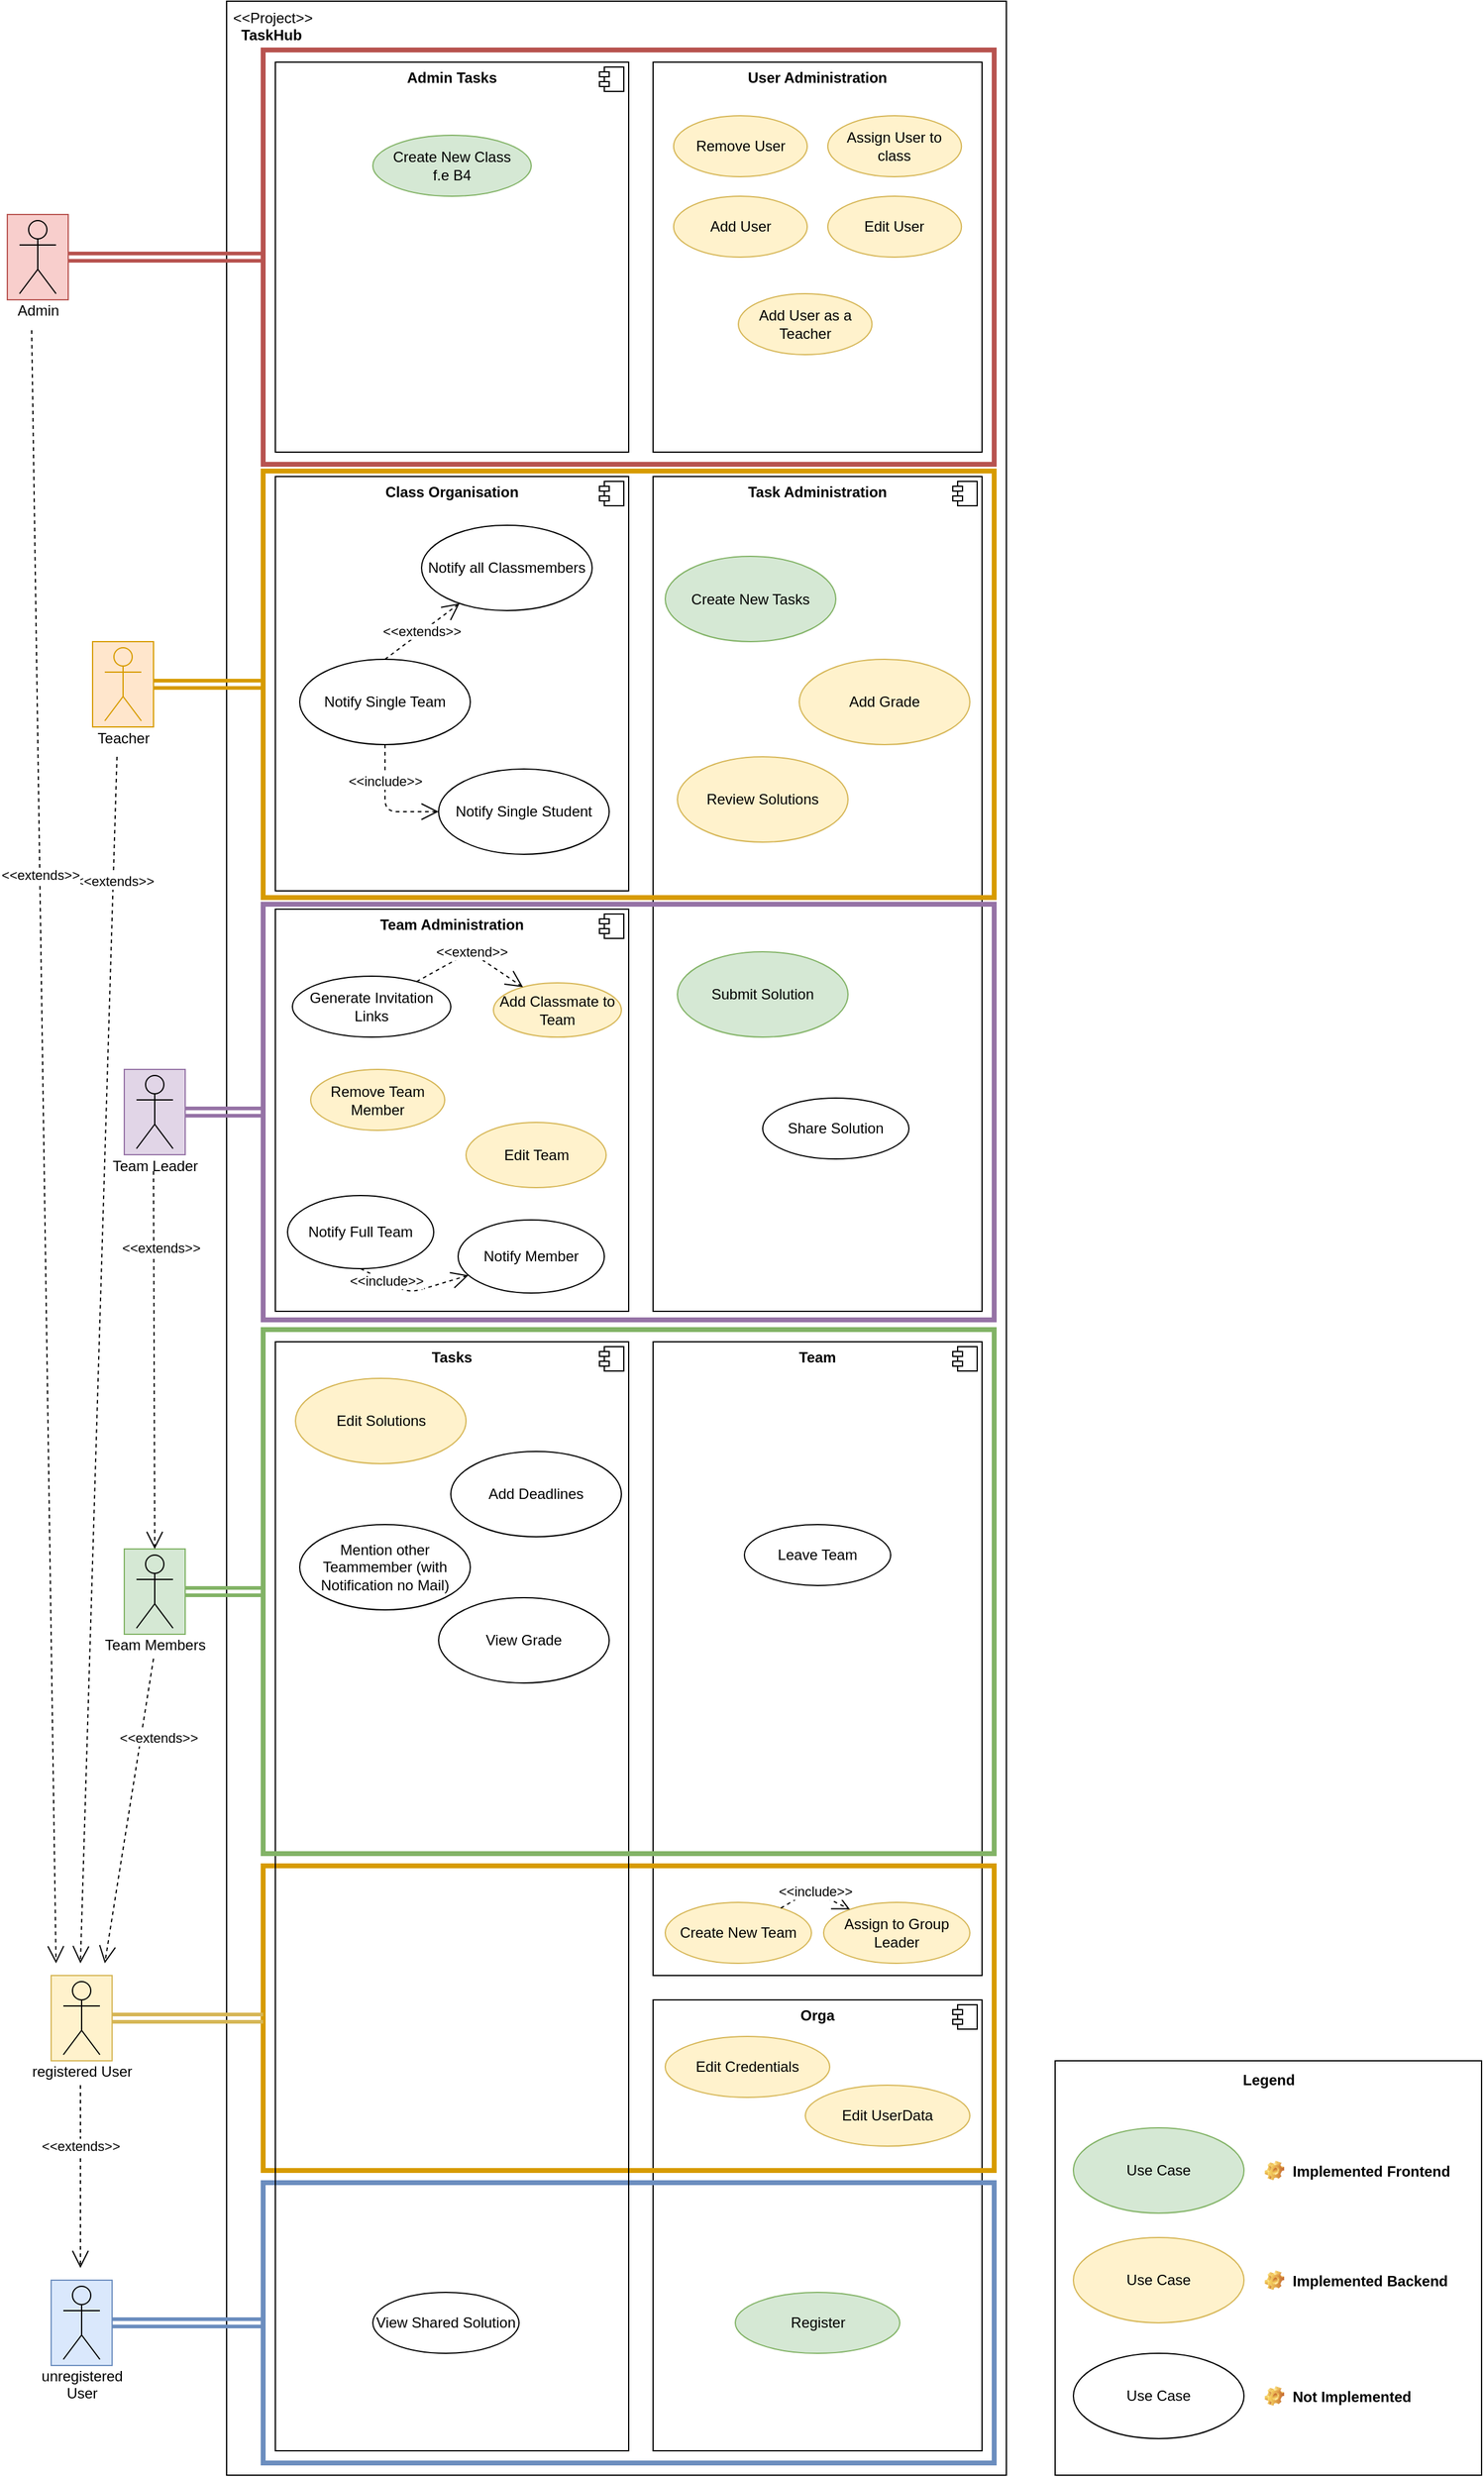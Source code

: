 <mxfile version="14.7.8" type="device"><diagram id="w1fi7JrbVuU7U1qwNNJS" name="Page-1"><mxGraphModel dx="1422" dy="794" grid="1" gridSize="10" guides="1" tooltips="1" connect="1" arrows="1" fold="1" page="1" pageScale="1" pageWidth="827" pageHeight="1169" math="0" shadow="0"><root><mxCell id="0"/><mxCell id="1" parent="0"/><mxCell id="KcoIDpQsDFh3dkFzeMj8-2" value="&amp;nbsp;&amp;lt;&amp;lt;Project&amp;gt;&amp;gt;&lt;br&gt;&lt;b&gt;&amp;nbsp; &amp;nbsp;TaskHub&lt;/b&gt;" style="html=1;align=left;verticalAlign=top;" parent="1" vertex="1"><mxGeometry x="240" y="20" width="640" height="2030" as="geometry"/></mxCell><mxCell id="KcoIDpQsDFh3dkFzeMj8-60" value="" style="html=1;strokeColor=#b85450;align=center;strokeWidth=4;fillColor=none;" parent="1" vertex="1"><mxGeometry x="270" y="60" width="600" height="340" as="geometry"/></mxCell><mxCell id="KcoIDpQsDFh3dkFzeMj8-114" value="&lt;p style=&quot;margin: 0px ; margin-top: 6px ; text-align: center&quot;&gt;&lt;b&gt;Orga&lt;/b&gt;&lt;/p&gt;" style="align=left;overflow=fill;html=1;dropTarget=0;strokeColor=#000000;strokeWidth=1;fillColor=none;" parent="1" vertex="1"><mxGeometry x="590" y="1660" width="270" height="370" as="geometry"/></mxCell><mxCell id="KcoIDpQsDFh3dkFzeMj8-115" value="" style="shape=component;jettyWidth=8;jettyHeight=4;" parent="KcoIDpQsDFh3dkFzeMj8-114" vertex="1"><mxGeometry x="1" width="20" height="20" relative="1" as="geometry"><mxPoint x="-24" y="4" as="offset"/></mxGeometry></mxCell><mxCell id="KcoIDpQsDFh3dkFzeMj8-106" value="" style="html=1;strokeColor=#6c8ebf;strokeWidth=4;align=center;fillColor=none;" parent="1" vertex="1"><mxGeometry x="270" y="1810" width="600" height="230" as="geometry"/></mxCell><mxCell id="KcoIDpQsDFh3dkFzeMj8-95" value="&lt;p style=&quot;margin: 0px ; margin-top: 6px ; text-align: center&quot;&gt;&lt;b&gt;Team&lt;/b&gt;&lt;/p&gt;" style="align=left;overflow=fill;html=1;dropTarget=0;strokeColor=#000000;strokeWidth=1;fillColor=none;" parent="1" vertex="1"><mxGeometry x="590" y="1120" width="270" height="520" as="geometry"/></mxCell><mxCell id="KcoIDpQsDFh3dkFzeMj8-96" value="" style="shape=component;jettyWidth=8;jettyHeight=4;" parent="KcoIDpQsDFh3dkFzeMj8-95" vertex="1"><mxGeometry x="1" width="20" height="20" relative="1" as="geometry"><mxPoint x="-24" y="4" as="offset"/></mxGeometry></mxCell><mxCell id="KcoIDpQsDFh3dkFzeMj8-89" value="" style="html=1;strokeColor=#d79b00;strokeWidth=4;align=center;fillColor=none;" parent="1" vertex="1"><mxGeometry x="270" y="1550" width="600" height="250" as="geometry"/></mxCell><mxCell id="KcoIDpQsDFh3dkFzeMj8-75" value="&lt;p style=&quot;margin: 0px ; margin-top: 6px ; text-align: center&quot;&gt;&lt;b&gt;Tasks&lt;/b&gt;&lt;/p&gt;" style="align=left;overflow=fill;html=1;dropTarget=0;strokeColor=#000000;strokeWidth=1;fillColor=none;" parent="1" vertex="1"><mxGeometry x="280" y="1120" width="290" height="910" as="geometry"/></mxCell><mxCell id="KcoIDpQsDFh3dkFzeMj8-76" value="" style="shape=component;jettyWidth=8;jettyHeight=4;" parent="KcoIDpQsDFh3dkFzeMj8-75" vertex="1"><mxGeometry x="1" width="20" height="20" relative="1" as="geometry"><mxPoint x="-24" y="4" as="offset"/></mxGeometry></mxCell><mxCell id="KcoIDpQsDFh3dkFzeMj8-45" value="&lt;p style=&quot;margin: 0px ; margin-top: 6px ; text-align: center&quot;&gt;&lt;b&gt;Team Administration&lt;/b&gt;&lt;/p&gt;" style="align=left;overflow=fill;html=1;dropTarget=0;" parent="1" vertex="1"><mxGeometry x="280" y="765" width="290" height="330" as="geometry"/></mxCell><mxCell id="KcoIDpQsDFh3dkFzeMj8-46" value="" style="shape=component;jettyWidth=8;jettyHeight=4;" parent="KcoIDpQsDFh3dkFzeMj8-45" vertex="1"><mxGeometry x="1" width="20" height="20" relative="1" as="geometry"><mxPoint x="-24" y="4" as="offset"/></mxGeometry></mxCell><mxCell id="KcoIDpQsDFh3dkFzeMj8-28" value="&lt;p style=&quot;margin: 0px ; margin-top: 6px ; text-align: center&quot;&gt;&lt;b&gt;Task Administration&lt;/b&gt;&lt;/p&gt;" style="align=left;overflow=fill;html=1;dropTarget=0;" parent="1" vertex="1"><mxGeometry x="590" y="410" width="270" height="685" as="geometry"/></mxCell><mxCell id="KcoIDpQsDFh3dkFzeMj8-29" value="" style="shape=component;jettyWidth=8;jettyHeight=4;" parent="KcoIDpQsDFh3dkFzeMj8-28" vertex="1"><mxGeometry x="1" width="20" height="20" relative="1" as="geometry"><mxPoint x="-24" y="4" as="offset"/></mxGeometry></mxCell><mxCell id="KcoIDpQsDFh3dkFzeMj8-71" value="" style="html=1;strokeWidth=4;align=center;strokeColor=#9673a6;fillColor=none;" parent="1" vertex="1"><mxGeometry x="270" y="761" width="600" height="341" as="geometry"/></mxCell><mxCell id="KcoIDpQsDFh3dkFzeMj8-74" value="" style="html=1;strokeColor=#82b366;strokeWidth=4;align=center;fillColor=none;" parent="1" vertex="1"><mxGeometry x="270" y="1110" width="600" height="430" as="geometry"/></mxCell><mxCell id="KcoIDpQsDFh3dkFzeMj8-64" value="" style="html=1;strokeColor=#d79b00;strokeWidth=4;align=center;fillColor=none;" parent="1" vertex="1"><mxGeometry x="270" y="405.5" width="600" height="350" as="geometry"/></mxCell><mxCell id="KcoIDpQsDFh3dkFzeMj8-59" value="" style="html=1;align=center;strokeColor=#b85450;fillColor=#f8cecc;" parent="1" vertex="1"><mxGeometry x="60" y="195" width="50" height="70" as="geometry"/></mxCell><mxCell id="KcoIDpQsDFh3dkFzeMj8-58" value="" style="html=1;align=center;strokeColor=#d79b00;fillColor=#ffe6cc;" parent="1" vertex="1"><mxGeometry x="130" y="545.5" width="50" height="70" as="geometry"/></mxCell><mxCell id="KcoIDpQsDFh3dkFzeMj8-57" value="" style="html=1;align=center;strokeColor=#9673a6;fillColor=#e1d5e7;" parent="1" vertex="1"><mxGeometry x="156" y="896.5" width="50" height="70" as="geometry"/></mxCell><mxCell id="KcoIDpQsDFh3dkFzeMj8-56" value="" style="html=1;align=center;strokeColor=#82b366;fillColor=#d5e8d4;" parent="1" vertex="1"><mxGeometry x="156" y="1290" width="50" height="70" as="geometry"/></mxCell><mxCell id="KcoIDpQsDFh3dkFzeMj8-4" value="&lt;p style=&quot;margin: 0px ; margin-top: 6px ; text-align: center&quot;&gt;&lt;b&gt;Admin Tasks&lt;/b&gt;&lt;/p&gt;" style="align=left;overflow=fill;html=1;dropTarget=0;" parent="1" vertex="1"><mxGeometry x="280" y="70" width="290" height="320" as="geometry"/></mxCell><mxCell id="KcoIDpQsDFh3dkFzeMj8-5" value="" style="shape=component;jettyWidth=8;jettyHeight=4;" parent="KcoIDpQsDFh3dkFzeMj8-4" vertex="1"><mxGeometry x="1" width="20" height="20" relative="1" as="geometry"><mxPoint x="-24" y="4" as="offset"/></mxGeometry></mxCell><mxCell id="-AsNh_zDCz8zvQ_RxbLG-1" value="Teacher" style="shape=umlActor;verticalLabelPosition=bottom;verticalAlign=top;html=1;fillColor=#ffe6cc;strokeColor=#d79b00;" parent="1" vertex="1"><mxGeometry x="140" y="550.5" width="30" height="60" as="geometry"/></mxCell><mxCell id="-AsNh_zDCz8zvQ_RxbLG-2" value="Team Members" style="shape=umlActor;verticalLabelPosition=bottom;verticalAlign=top;html=1;fillColor=#d5e8d4;" parent="1" vertex="1"><mxGeometry x="166" y="1295" width="30" height="60" as="geometry"/></mxCell><mxCell id="-AsNh_zDCz8zvQ_RxbLG-4" value="Team Leader" style="shape=umlActor;verticalLabelPosition=bottom;verticalAlign=top;html=1;fillColor=#e1d5e7;" parent="1" vertex="1"><mxGeometry x="166" y="901.5" width="30" height="60" as="geometry"/></mxCell><mxCell id="-AsNh_zDCz8zvQ_RxbLG-8" value="Admin" style="shape=umlActor;verticalLabelPosition=bottom;verticalAlign=top;html=1;fillColor=#f8cecc;" parent="1" vertex="1"><mxGeometry x="70" y="200" width="30" height="60" as="geometry"/></mxCell><mxCell id="-AsNh_zDCz8zvQ_RxbLG-9" value="&amp;lt;&amp;lt;extends&amp;gt;&amp;gt;" style="endArrow=open;endSize=12;dashed=1;html=1;" parent="1" edge="1"><mxGeometry x="-0.5" y="14" width="160" relative="1" as="geometry"><mxPoint x="180" y="1380" as="sourcePoint"/><mxPoint x="140" y="1630" as="targetPoint"/><mxPoint as="offset"/></mxGeometry></mxCell><mxCell id="-AsNh_zDCz8zvQ_RxbLG-10" value="&amp;lt;&amp;lt;extends&amp;gt;&amp;gt;" style="endArrow=open;endSize=12;dashed=1;html=1;entryX=0.5;entryY=0;entryDx=0;entryDy=0;" parent="1" target="KcoIDpQsDFh3dkFzeMj8-56" edge="1"><mxGeometry x="-0.59" y="6" width="160" relative="1" as="geometry"><mxPoint x="180" y="980" as="sourcePoint"/><mxPoint x="180" y="1170" as="targetPoint"/><mxPoint as="offset"/></mxGeometry></mxCell><mxCell id="-AsNh_zDCz8zvQ_RxbLG-11" value="&amp;lt;&amp;lt;extends&amp;gt;&amp;gt;" style="endArrow=open;endSize=12;dashed=1;html=1;" parent="1" edge="1"><mxGeometry x="-0.793" y="1" width="160" relative="1" as="geometry"><mxPoint x="150" y="640" as="sourcePoint"/><mxPoint x="120" y="1630" as="targetPoint"/><mxPoint as="offset"/></mxGeometry></mxCell><mxCell id="KcoIDpQsDFh3dkFzeMj8-1" value="&amp;lt;&amp;lt;extends&amp;gt;&amp;gt;" style="endArrow=open;endSize=12;dashed=1;html=1;" parent="1" edge="1"><mxGeometry x="-0.333" width="160" relative="1" as="geometry"><mxPoint x="80" y="290" as="sourcePoint"/><mxPoint x="100" y="1630" as="targetPoint"/><mxPoint as="offset"/></mxGeometry></mxCell><mxCell id="KcoIDpQsDFh3dkFzeMj8-3" value="Create New Class&lt;br&gt;f.e B4" style="ellipse;whiteSpace=wrap;html=1;align=center;fillColor=#d5e8d4;strokeColor=#82b366;" parent="1" vertex="1"><mxGeometry x="360" y="130" width="130" height="50" as="geometry"/></mxCell><mxCell id="KcoIDpQsDFh3dkFzeMj8-20" value="Edit " style="group" parent="1" vertex="1" connectable="0"><mxGeometry x="590" y="70" width="270" height="330" as="geometry"/></mxCell><mxCell id="KcoIDpQsDFh3dkFzeMj8-9" value="&lt;p style=&quot;margin: 0px ; margin-top: 6px ; text-align: center&quot;&gt;&lt;b&gt;User Administration&lt;/b&gt;&lt;/p&gt;" style="align=left;overflow=fill;html=1;dropTarget=0;container=0;" parent="KcoIDpQsDFh3dkFzeMj8-20" vertex="1"><mxGeometry width="270" height="320" as="geometry"/></mxCell><mxCell id="KcoIDpQsDFh3dkFzeMj8-11" value="Remove User" style="ellipse;whiteSpace=wrap;html=1;align=center;fillColor=#fff2cc;strokeColor=#d6b656;" parent="KcoIDpQsDFh3dkFzeMj8-20" vertex="1"><mxGeometry x="16.875" y="44" width="109.688" height="50" as="geometry"/></mxCell><mxCell id="KcoIDpQsDFh3dkFzeMj8-12" value="Add User" style="ellipse;whiteSpace=wrap;html=1;align=center;fillColor=#fff2cc;strokeColor=#d6b656;" parent="KcoIDpQsDFh3dkFzeMj8-20" vertex="1"><mxGeometry x="16.875" y="110" width="109.688" height="50" as="geometry"/></mxCell><mxCell id="KcoIDpQsDFh3dkFzeMj8-13" value="Edit User" style="ellipse;whiteSpace=wrap;html=1;align=center;fillColor=#fff2cc;strokeColor=#d6b656;" parent="KcoIDpQsDFh3dkFzeMj8-20" vertex="1"><mxGeometry x="143.438" y="110" width="109.688" height="50" as="geometry"/></mxCell><mxCell id="KcoIDpQsDFh3dkFzeMj8-14" value="Assign User to class" style="ellipse;whiteSpace=wrap;html=1;align=center;fillColor=#fff2cc;strokeColor=#d6b656;" parent="KcoIDpQsDFh3dkFzeMj8-20" vertex="1"><mxGeometry x="143.438" y="44" width="109.688" height="50" as="geometry"/></mxCell><mxCell id="KcoIDpQsDFh3dkFzeMj8-133" value="Add User as a Teacher" style="ellipse;whiteSpace=wrap;html=1;align=center;fillColor=#fff2cc;strokeColor=#d6b656;" parent="KcoIDpQsDFh3dkFzeMj8-20" vertex="1"><mxGeometry x="70.005" y="190" width="109.688" height="50" as="geometry"/></mxCell><mxCell id="KcoIDpQsDFh3dkFzeMj8-22" value="&lt;p style=&quot;margin: 0px ; margin-top: 6px ; text-align: center&quot;&gt;&lt;b&gt;Class Organisation&lt;/b&gt;&lt;/p&gt;" style="align=left;overflow=fill;html=1;dropTarget=0;" parent="1" vertex="1"><mxGeometry x="280" y="410" width="290" height="340" as="geometry"/></mxCell><mxCell id="KcoIDpQsDFh3dkFzeMj8-23" value="" style="shape=component;jettyWidth=8;jettyHeight=4;" parent="KcoIDpQsDFh3dkFzeMj8-22" vertex="1"><mxGeometry x="1" width="20" height="20" relative="1" as="geometry"><mxPoint x="-24" y="4" as="offset"/></mxGeometry></mxCell><mxCell id="KcoIDpQsDFh3dkFzeMj8-36" value="Create New Tasks" style="ellipse;whiteSpace=wrap;html=1;align=center;fillColor=#d5e8d4;strokeColor=#82b366;" parent="1" vertex="1"><mxGeometry x="600" y="475.5" width="140" height="70" as="geometry"/></mxCell><mxCell id="KcoIDpQsDFh3dkFzeMj8-37" value="Review Solutions" style="ellipse;whiteSpace=wrap;html=1;align=center;fillColor=#fff2cc;strokeColor=#d6b656;" parent="1" vertex="1"><mxGeometry x="610" y="640" width="140" height="70" as="geometry"/></mxCell><mxCell id="KcoIDpQsDFh3dkFzeMj8-38" value="Edit Solutions" style="ellipse;whiteSpace=wrap;html=1;align=center;fillColor=#fff2cc;strokeColor=#d6b656;" parent="1" vertex="1"><mxGeometry x="296.5" y="1150" width="140" height="70" as="geometry"/></mxCell><mxCell id="KcoIDpQsDFh3dkFzeMj8-39" value="Submit Solution" style="ellipse;whiteSpace=wrap;html=1;align=center;fillColor=#d5e8d4;strokeColor=#82b366;" parent="1" vertex="1"><mxGeometry x="610" y="800" width="140" height="70" as="geometry"/></mxCell><mxCell id="KcoIDpQsDFh3dkFzeMj8-40" value="Notify all Classmembers" style="ellipse;whiteSpace=wrap;html=1;align=center;" parent="1" vertex="1"><mxGeometry x="400" y="450" width="140" height="70" as="geometry"/></mxCell><mxCell id="KcoIDpQsDFh3dkFzeMj8-42" value="Notify Single Student" style="ellipse;whiteSpace=wrap;html=1;align=center;" parent="1" vertex="1"><mxGeometry x="414" y="650" width="140" height="70" as="geometry"/></mxCell><mxCell id="KcoIDpQsDFh3dkFzeMj8-43" value="Notify Single Team" style="ellipse;whiteSpace=wrap;html=1;align=center;" parent="1" vertex="1"><mxGeometry x="300" y="560" width="140" height="70" as="geometry"/></mxCell><mxCell id="KcoIDpQsDFh3dkFzeMj8-44" value="&amp;lt;&amp;lt;include&amp;gt;&amp;gt;" style="endArrow=open;endSize=12;dashed=1;html=1;exitX=0.5;exitY=1;exitDx=0;exitDy=0;entryX=0;entryY=0.5;entryDx=0;entryDy=0;rounded=1;" parent="1" source="KcoIDpQsDFh3dkFzeMj8-43" target="KcoIDpQsDFh3dkFzeMj8-42" edge="1"><mxGeometry x="-0.394" width="160" relative="1" as="geometry"><mxPoint x="380" y="810" as="sourcePoint"/><mxPoint x="540" y="810" as="targetPoint"/><Array as="points"><mxPoint x="370" y="685"/></Array><mxPoint as="offset"/></mxGeometry></mxCell><mxCell id="KcoIDpQsDFh3dkFzeMj8-47" value="Create New Team" style="ellipse;whiteSpace=wrap;html=1;align=center;fillColor=#fff2cc;strokeColor=#d6b656;" parent="1" vertex="1"><mxGeometry x="600" y="1580" width="120" height="50" as="geometry"/></mxCell><mxCell id="KcoIDpQsDFh3dkFzeMj8-49" value="&amp;lt;&amp;lt;extends&amp;gt;&amp;gt;" style="endArrow=open;endSize=12;dashed=1;html=1;exitX=0.5;exitY=0;exitDx=0;exitDy=0;" parent="1" source="KcoIDpQsDFh3dkFzeMj8-43" target="KcoIDpQsDFh3dkFzeMj8-40" edge="1"><mxGeometry width="160" relative="1" as="geometry"><mxPoint x="520" y="810" as="sourcePoint"/><mxPoint x="680" y="810" as="targetPoint"/></mxGeometry></mxCell><mxCell id="KcoIDpQsDFh3dkFzeMj8-50" value="Generate Invitation Links" style="ellipse;whiteSpace=wrap;html=1;align=center;" parent="1" vertex="1"><mxGeometry x="294" y="820" width="130" height="50" as="geometry"/></mxCell><mxCell id="KcoIDpQsDFh3dkFzeMj8-52" value="Remove Team Member" style="ellipse;whiteSpace=wrap;html=1;align=center;fillColor=#fff2cc;strokeColor=#d6b656;" parent="1" vertex="1"><mxGeometry x="309" y="896.5" width="110" height="50" as="geometry"/></mxCell><mxCell id="KcoIDpQsDFh3dkFzeMj8-53" value="Add Classmate to Team" style="ellipse;whiteSpace=wrap;html=1;align=center;fillColor=#fff2cc;strokeColor=#d6b656;" parent="1" vertex="1"><mxGeometry x="459" y="825.5" width="105" height="44.5" as="geometry"/></mxCell><mxCell id="KcoIDpQsDFh3dkFzeMj8-54" value="&amp;lt;&amp;lt;extend&amp;gt;&amp;gt;" style="endArrow=open;endSize=12;dashed=1;html=1;" parent="1" source="KcoIDpQsDFh3dkFzeMj8-50" target="KcoIDpQsDFh3dkFzeMj8-53" edge="1"><mxGeometry width="160" relative="1" as="geometry"><mxPoint x="520" y="1180" as="sourcePoint"/><mxPoint x="680" y="1180" as="targetPoint"/><Array as="points"><mxPoint x="440" y="800"/></Array></mxGeometry></mxCell><mxCell id="KcoIDpQsDFh3dkFzeMj8-62" value="" style="endArrow=block;endFill=1;html=1;edgeStyle=orthogonalEdgeStyle;align=left;verticalAlign=top;exitX=1;exitY=0.5;exitDx=0;exitDy=0;shape=link;fillColor=#f8cecc;strokeColor=#b85450;strokeWidth=3;" parent="1" source="KcoIDpQsDFh3dkFzeMj8-59" target="KcoIDpQsDFh3dkFzeMj8-60" edge="1"><mxGeometry x="-1" relative="1" as="geometry"><mxPoint x="330" y="330" as="sourcePoint"/><mxPoint x="490" y="330" as="targetPoint"/></mxGeometry></mxCell><mxCell id="KcoIDpQsDFh3dkFzeMj8-67" value="" style="endArrow=none;html=1;edgeStyle=orthogonalEdgeStyle;strokeWidth=3;entryX=0;entryY=0.5;entryDx=0;entryDy=0;fillColor=#ffe6cc;strokeColor=#d79b00;shape=link;" parent="1" source="KcoIDpQsDFh3dkFzeMj8-58" target="KcoIDpQsDFh3dkFzeMj8-64" edge="1"><mxGeometry relative="1" as="geometry"><mxPoint x="130" y="450" as="sourcePoint"/><mxPoint x="290" y="450" as="targetPoint"/><Array as="points"><mxPoint x="225" y="581"/></Array></mxGeometry></mxCell><mxCell id="KcoIDpQsDFh3dkFzeMj8-73" value="" style="endArrow=none;html=1;edgeStyle=orthogonalEdgeStyle;strokeWidth=3;entryX=0;entryY=0.5;entryDx=0;entryDy=0;fillColor=#d5e8d4;strokeColor=#82b366;shape=link;" parent="1" source="KcoIDpQsDFh3dkFzeMj8-56" target="KcoIDpQsDFh3dkFzeMj8-74" edge="1"><mxGeometry relative="1" as="geometry"><mxPoint x="80" y="1214.64" as="sourcePoint"/><mxPoint x="140" y="1214.498" as="targetPoint"/><Array as="points"/></mxGeometry></mxCell><mxCell id="KcoIDpQsDFh3dkFzeMj8-79" value="" style="endArrow=none;html=1;edgeStyle=orthogonalEdgeStyle;strokeWidth=3;entryX=0;entryY=0.5;entryDx=0;entryDy=0;fillColor=#e1d5e7;strokeColor=#9673a6;shape=link;" parent="1" source="KcoIDpQsDFh3dkFzeMj8-57" target="KcoIDpQsDFh3dkFzeMj8-71" edge="1"><mxGeometry relative="1" as="geometry"><mxPoint x="216" y="1225" as="sourcePoint"/><mxPoint x="290" y="1225" as="targetPoint"/><Array as="points"/></mxGeometry></mxCell><mxCell id="KcoIDpQsDFh3dkFzeMj8-81" value="Mention other Teammember (with Notification no Mail)" style="ellipse;whiteSpace=wrap;html=1;align=center;" parent="1" vertex="1"><mxGeometry x="300" y="1270" width="140" height="70" as="geometry"/></mxCell><mxCell id="KcoIDpQsDFh3dkFzeMj8-82" value="Add Grade" style="ellipse;whiteSpace=wrap;html=1;align=center;fillColor=#fff2cc;strokeColor=#d6b656;" parent="1" vertex="1"><mxGeometry x="710" y="560" width="140" height="70" as="geometry"/></mxCell><mxCell id="KcoIDpQsDFh3dkFzeMj8-83" value="View Grade" style="ellipse;whiteSpace=wrap;html=1;align=center;" parent="1" vertex="1"><mxGeometry x="414" y="1330" width="140" height="70" as="geometry"/></mxCell><mxCell id="KcoIDpQsDFh3dkFzeMj8-84" value="Notify Full Team" style="ellipse;whiteSpace=wrap;html=1;align=center;" parent="1" vertex="1"><mxGeometry x="290" y="1000" width="120" height="60" as="geometry"/></mxCell><mxCell id="KcoIDpQsDFh3dkFzeMj8-85" value="Notify Member" style="ellipse;whiteSpace=wrap;html=1;align=center;" parent="1" vertex="1"><mxGeometry x="430" y="1020" width="120" height="60" as="geometry"/></mxCell><mxCell id="KcoIDpQsDFh3dkFzeMj8-86" value="&amp;lt;&amp;lt;include&amp;gt;&amp;gt;" style="endArrow=open;endSize=12;dashed=1;html=1;rounded=1;exitX=0.5;exitY=1;exitDx=0;exitDy=0;" parent="1" source="KcoIDpQsDFh3dkFzeMj8-84" target="KcoIDpQsDFh3dkFzeMj8-85" edge="1"><mxGeometry x="-0.518" width="160" relative="1" as="geometry"><mxPoint x="380.97" y="858.979" as="sourcePoint"/><mxPoint x="461.162" y="878.458" as="targetPoint"/><Array as="points"><mxPoint x="390" y="1080"/></Array><mxPoint as="offset"/></mxGeometry></mxCell><mxCell id="KcoIDpQsDFh3dkFzeMj8-87" value="Add Deadlines" style="ellipse;whiteSpace=wrap;html=1;align=center;" parent="1" vertex="1"><mxGeometry x="424" y="1210" width="140" height="70" as="geometry"/></mxCell><mxCell id="KcoIDpQsDFh3dkFzeMj8-90" value="&amp;lt;&amp;lt;extends&amp;gt;&amp;gt;" style="endArrow=open;endSize=12;dashed=1;html=1;" parent="1" edge="1"><mxGeometry x="-0.333" width="160" relative="1" as="geometry"><mxPoint x="120" y="1730" as="sourcePoint"/><mxPoint x="120" y="1880" as="targetPoint"/><mxPoint as="offset"/></mxGeometry></mxCell><mxCell id="KcoIDpQsDFh3dkFzeMj8-98" value="Leave Team" style="ellipse;whiteSpace=wrap;html=1;align=center;" parent="1" vertex="1"><mxGeometry x="665" y="1270" width="120" height="50" as="geometry"/></mxCell><mxCell id="KcoIDpQsDFh3dkFzeMj8-100" value="Assign to Group Leader" style="ellipse;whiteSpace=wrap;html=1;align=center;fillColor=#fff2cc;strokeColor=#d6b656;" parent="1" vertex="1"><mxGeometry x="730" y="1580" width="120" height="50" as="geometry"/></mxCell><mxCell id="KcoIDpQsDFh3dkFzeMj8-101" value="&amp;lt;&amp;lt;include&amp;gt;&amp;gt;" style="endArrow=open;endSize=12;dashed=1;html=1;rounded=1;" parent="1" source="KcoIDpQsDFh3dkFzeMj8-47" target="KcoIDpQsDFh3dkFzeMj8-100" edge="1"><mxGeometry width="160" relative="1" as="geometry"><mxPoint x="370" y="1050" as="sourcePoint"/><mxPoint x="448.55" y="1075.435" as="targetPoint"/><Array as="points"><mxPoint x="720" y="1570"/></Array><mxPoint as="offset"/></mxGeometry></mxCell><mxCell id="KcoIDpQsDFh3dkFzeMj8-103" value="View Shared Solution" style="ellipse;whiteSpace=wrap;html=1;align=center;" parent="1" vertex="1"><mxGeometry x="360" y="1900" width="120" height="50" as="geometry"/></mxCell><mxCell id="KcoIDpQsDFh3dkFzeMj8-104" value="Share Solution" style="ellipse;whiteSpace=wrap;html=1;align=center;" parent="1" vertex="1"><mxGeometry x="680" y="920" width="120" height="50" as="geometry"/></mxCell><mxCell id="KcoIDpQsDFh3dkFzeMj8-107" value="" style="endArrow=none;html=1;edgeStyle=orthogonalEdgeStyle;strokeWidth=3;entryX=0;entryY=0.5;entryDx=0;entryDy=0;fillColor=#fff2cc;strokeColor=#d6b656;shape=link;" parent="1" source="KcoIDpQsDFh3dkFzeMj8-91" target="KcoIDpQsDFh3dkFzeMj8-89" edge="1"><mxGeometry relative="1" as="geometry"><mxPoint x="216" y="1335" as="sourcePoint"/><mxPoint x="280" y="1335" as="targetPoint"/><Array as="points"/></mxGeometry></mxCell><mxCell id="KcoIDpQsDFh3dkFzeMj8-108" value="" style="endArrow=none;html=1;edgeStyle=orthogonalEdgeStyle;strokeWidth=3;entryX=0;entryY=0.5;entryDx=0;entryDy=0;fillColor=#dae8fc;strokeColor=#6c8ebf;shape=link;" parent="1" source="KcoIDpQsDFh3dkFzeMj8-105" target="KcoIDpQsDFh3dkFzeMj8-106" edge="1"><mxGeometry relative="1" as="geometry"><mxPoint x="156" y="1690" as="sourcePoint"/><mxPoint x="280" y="1690" as="targetPoint"/><Array as="points"/></mxGeometry></mxCell><mxCell id="KcoIDpQsDFh3dkFzeMj8-109" value="" style="group" parent="1" vertex="1" connectable="0"><mxGeometry x="96" y="1640" width="50" height="70" as="geometry"/></mxCell><mxCell id="KcoIDpQsDFh3dkFzeMj8-91" value="" style="html=1;align=center;strokeColor=#d6b656;fillColor=#fff2cc;" parent="KcoIDpQsDFh3dkFzeMj8-109" vertex="1"><mxGeometry width="50" height="70" as="geometry"/></mxCell><mxCell id="-AsNh_zDCz8zvQ_RxbLG-7" value="registered User" style="shape=umlActor;verticalLabelPosition=bottom;verticalAlign=top;html=1;fillColor=#fff2cc;" parent="KcoIDpQsDFh3dkFzeMj8-109" vertex="1"><mxGeometry x="10" y="5" width="30" height="60" as="geometry"/></mxCell><mxCell id="KcoIDpQsDFh3dkFzeMj8-110" value="" style="group" parent="1" vertex="1" connectable="0"><mxGeometry x="96" y="1890" width="50" height="70" as="geometry"/></mxCell><mxCell id="KcoIDpQsDFh3dkFzeMj8-105" value="" style="html=1;align=center;strokeColor=#6c8ebf;fillColor=#dae8fc;" parent="KcoIDpQsDFh3dkFzeMj8-110" vertex="1"><mxGeometry width="50" height="70" as="geometry"/></mxCell><mxCell id="-AsNh_zDCz8zvQ_RxbLG-3" value="unregistered&lt;br&gt;User" style="shape=umlActor;verticalLabelPosition=bottom;verticalAlign=top;html=1;fillColor=#dae8fc;" parent="KcoIDpQsDFh3dkFzeMj8-110" vertex="1"><mxGeometry x="10" y="5" width="30" height="60" as="geometry"/></mxCell><mxCell id="KcoIDpQsDFh3dkFzeMj8-116" value="Register" style="ellipse;whiteSpace=wrap;html=1;strokeColor=#82b366;strokeWidth=1;fillColor=#d5e8d4;align=center;" parent="1" vertex="1"><mxGeometry x="657.5" y="1900" width="135" height="50" as="geometry"/></mxCell><mxCell id="KcoIDpQsDFh3dkFzeMj8-117" value="Edit Credentials" style="ellipse;whiteSpace=wrap;html=1;strokeColor=#d6b656;strokeWidth=1;fillColor=#fff2cc;align=center;" parent="1" vertex="1"><mxGeometry x="600" y="1690" width="135" height="50" as="geometry"/></mxCell><mxCell id="KcoIDpQsDFh3dkFzeMj8-118" value="Edit UserData" style="ellipse;whiteSpace=wrap;html=1;strokeColor=#d6b656;strokeWidth=1;fillColor=#fff2cc;align=center;" parent="1" vertex="1"><mxGeometry x="715" y="1730" width="135" height="50" as="geometry"/></mxCell><mxCell id="KcoIDpQsDFh3dkFzeMj8-119" value="Edit Team" style="ellipse;whiteSpace=wrap;html=1;align=center;fillColor=#fff2cc;strokeColor=#d6b656;" parent="1" vertex="1"><mxGeometry x="436.5" y="940" width="115" height="53.5" as="geometry"/></mxCell><mxCell id="KcoIDpQsDFh3dkFzeMj8-120" value="&lt;b&gt;Legend&lt;/b&gt;" style="html=1;strokeWidth=1;align=center;labelPosition=center;verticalLabelPosition=top;verticalAlign=bottom;spacingTop=0;spacing=-23;" parent="1" vertex="1"><mxGeometry x="920" y="1710" width="350" height="340" as="geometry"/></mxCell><mxCell id="KcoIDpQsDFh3dkFzeMj8-121" value="Use Case" style="ellipse;whiteSpace=wrap;html=1;strokeColor=#82b366;strokeWidth=1;fillColor=#d5e8d4;align=center;" parent="1" vertex="1"><mxGeometry x="935" y="1765" width="140" height="70" as="geometry"/></mxCell><mxCell id="KcoIDpQsDFh3dkFzeMj8-122" value="Use Case" style="ellipse;whiteSpace=wrap;html=1;strokeColor=#d6b656;strokeWidth=1;fillColor=#fff2cc;align=center;" parent="1" vertex="1"><mxGeometry x="935" y="1855" width="140" height="70" as="geometry"/></mxCell><mxCell id="KcoIDpQsDFh3dkFzeMj8-123" value="Implemented Frontend" style="label;fontStyle=1;strokeColor=none;fillColor=none;align=left;verticalAlign=top;overflow=hidden;spacingLeft=28;spacingRight=4;rotatable=0;points=[[0,0.5],[1,0.5]];portConstraint=eastwest;imageWidth=16;imageHeight=16;image=img/clipart/Gear_128x128.png" parent="1" vertex="1"><mxGeometry x="1085" y="1787" width="170" height="26" as="geometry"/></mxCell><mxCell id="KcoIDpQsDFh3dkFzeMj8-124" value="Implemented Backend" style="label;fontStyle=1;strokeColor=none;fillColor=none;align=left;verticalAlign=top;overflow=hidden;spacingLeft=28;spacingRight=4;rotatable=0;points=[[0,0.5],[1,0.5]];portConstraint=eastwest;imageWidth=16;imageHeight=16;image=img/clipart/Gear_128x128.png" parent="1" vertex="1"><mxGeometry x="1085" y="1877" width="170" height="26" as="geometry"/></mxCell><mxCell id="KcoIDpQsDFh3dkFzeMj8-125" value="Use Case" style="ellipse;whiteSpace=wrap;html=1;strokeWidth=1;align=center;" parent="1" vertex="1"><mxGeometry x="935" y="1950" width="140" height="70" as="geometry"/></mxCell><mxCell id="KcoIDpQsDFh3dkFzeMj8-126" value="Not Implemented" style="label;fontStyle=1;align=left;verticalAlign=top;overflow=hidden;spacingLeft=28;spacingRight=4;rotatable=0;points=[[0,0.5],[1,0.5]];portConstraint=eastwest;imageWidth=16;imageHeight=16;image=img/clipart/Gear_128x128.png;fillColor=none;strokeColor=none;" parent="1" vertex="1"><mxGeometry x="1085" y="1972" width="170" height="26" as="geometry"/></mxCell></root></mxGraphModel></diagram></mxfile>
